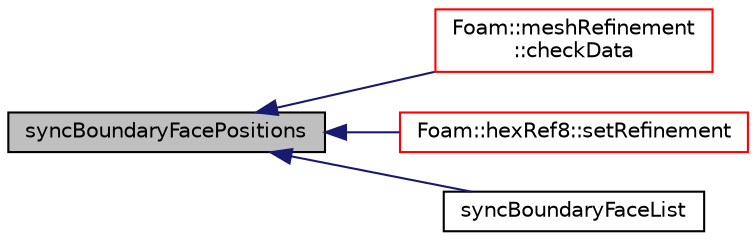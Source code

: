 digraph "syncBoundaryFacePositions"
{
  bgcolor="transparent";
  edge [fontname="Helvetica",fontsize="10",labelfontname="Helvetica",labelfontsize="10"];
  node [fontname="Helvetica",fontsize="10",shape=record];
  rankdir="LR";
  Node1 [label="syncBoundaryFacePositions",height=0.2,width=0.4,color="black", fillcolor="grey75", style="filled", fontcolor="black"];
  Node1 -> Node2 [dir="back",color="midnightblue",fontsize="10",style="solid",fontname="Helvetica"];
  Node2 [label="Foam::meshRefinement\l::checkData",height=0.2,width=0.4,color="red",URL="$a01503.html#a2c4ac7a26c8a7aeb644c5d0f345f3f4e",tooltip="Debugging: check that all faces still obey start()>end() "];
  Node1 -> Node3 [dir="back",color="midnightblue",fontsize="10",style="solid",fontname="Helvetica"];
  Node3 [label="Foam::hexRef8::setRefinement",height=0.2,width=0.4,color="red",URL="$a01022.html#a59cb8a999be096950b6cc4f7c457426b",tooltip="Insert refinement. All selected cells will be split into 8. "];
  Node1 -> Node4 [dir="back",color="midnightblue",fontsize="10",style="solid",fontname="Helvetica"];
  Node4 [label="syncBoundaryFaceList",height=0.2,width=0.4,color="black",URL="$a02620.html#a5fc78125c6b4108250dd617a0fe10111",tooltip="Synchronize values on boundary faces only. "];
}
